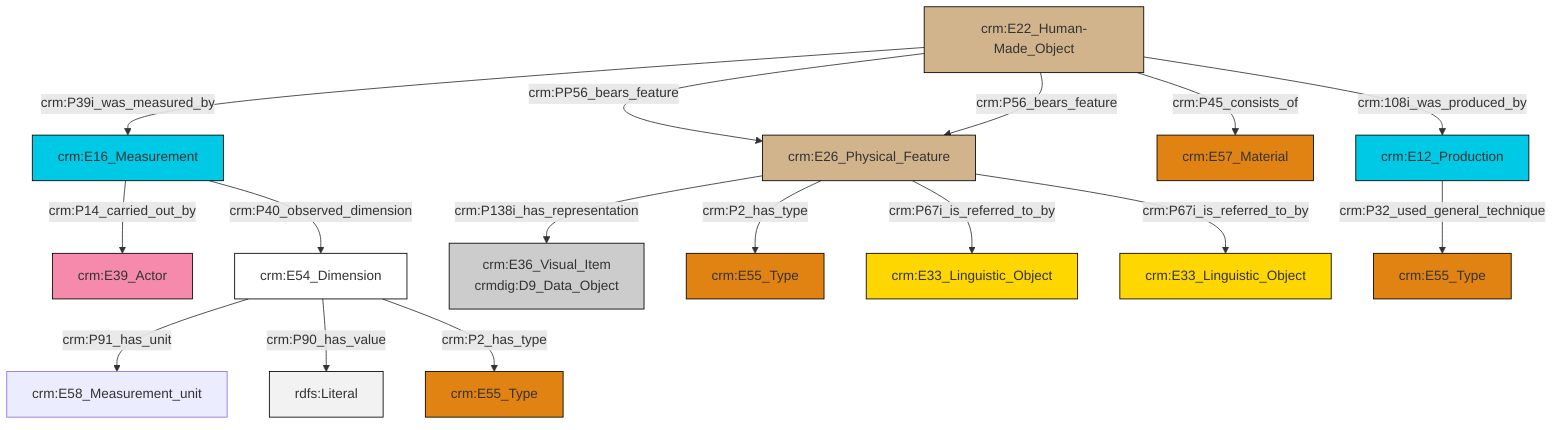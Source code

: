 graph TD
classDef Literal fill:#f2f2f2,stroke:#000000;
classDef CRM_Entity fill:#FFFFFF,stroke:#000000;
classDef Temporal_Entity fill:#00C9E6, stroke:#000000;
classDef Type fill:#E18312, stroke:#000000;
classDef Time-Span fill:#2C9C91, stroke:#000000;
classDef Appellation fill:#FFEB7F, stroke:#000000;
classDef Place fill:#008836, stroke:#000000;
classDef Persistent_Item fill:#B266B2, stroke:#000000;
classDef Conceptual_Object fill:#FFD700, stroke:#000000;
classDef Physical_Thing fill:#D2B48C, stroke:#000000;
classDef Actor fill:#f58aad, stroke:#000000;
classDef PC_Classes fill:#4ce600, stroke:#000000;
classDef Multi fill:#cccccc,stroke:#000000;

0["crm:E16_Measurement"]:::Temporal_Entity -->|crm:P14_carried_out_by| 1["crm:E39_Actor"]:::Actor
0["crm:E16_Measurement"]:::Temporal_Entity -->|crm:P40_observed_dimension| 2["crm:E54_Dimension"]:::CRM_Entity
3["crm:E26_Physical_Feature"]:::Physical_Thing -->|crm:P138i_has_representation| 4["crm:E36_Visual_Item<br>crmdig:D9_Data_Object"]:::Multi
7["crm:E22_Human-Made_Object"]:::Physical_Thing -->|crm:P45_consists_of| 5["crm:E57_Material"]:::Type
7["crm:E22_Human-Made_Object"]:::Physical_Thing -->|crm:108i_was_produced_by| 8["crm:E12_Production"]:::Temporal_Entity
3["crm:E26_Physical_Feature"]:::Physical_Thing -->|crm:P67i_is_referred_to_by| 12["crm:E33_Linguistic_Object"]:::Conceptual_Object
3["crm:E26_Physical_Feature"]:::Physical_Thing -->|crm:P67i_is_referred_to_by| 16["crm:E33_Linguistic_Object"]:::Conceptual_Object
7["crm:E22_Human-Made_Object"]:::Physical_Thing -->|crm:P39i_was_measured_by| 0["crm:E16_Measurement"]:::Temporal_Entity
8["crm:E12_Production"]:::Temporal_Entity -->|crm:P32_used_general_technique| 18["crm:E55_Type"]:::Type
3["crm:E26_Physical_Feature"]:::Physical_Thing -->|crm:P2_has_type| 9["crm:E55_Type"]:::Type
2["crm:E54_Dimension"]:::CRM_Entity -->|crm:P91_has_unit| 19["crm:E58_Measurement_unit"]:::Default
2["crm:E54_Dimension"]:::CRM_Entity -->|crm:P90_has_value| 23[rdfs:Literal]:::Literal
7["crm:E22_Human-Made_Object"]:::Physical_Thing -->|crm:PP56_bears_feature| 3["crm:E26_Physical_Feature"]:::Physical_Thing
2["crm:E54_Dimension"]:::CRM_Entity -->|crm:P2_has_type| 28["crm:E55_Type"]:::Type
7["crm:E22_Human-Made_Object"]:::Physical_Thing -->|crm:P56_bears_feature| 3["crm:E26_Physical_Feature"]:::Physical_Thing